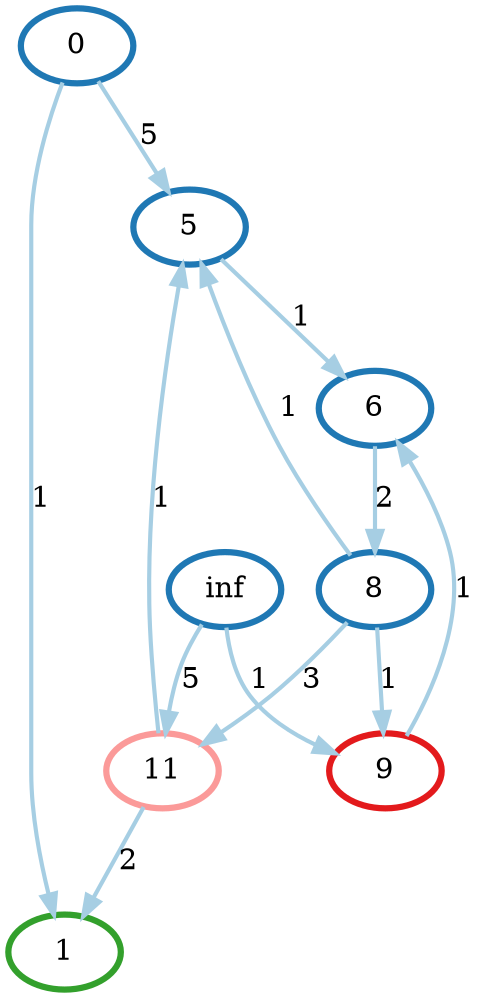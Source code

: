 digraph G {
    0 [penwidth=3,label="0",color=2, colorscheme=paired12]
    1 [penwidth=3,label="inf",color=2, colorscheme=paired12]
    2 [penwidth=3,label="8",color=2, colorscheme=paired12]
    3 [penwidth=3,label="1",color=4, colorscheme=paired12]
    4 [penwidth=3,label="11",color=5, colorscheme=paired12]
    5 [penwidth=3,label="9",color=6, colorscheme=paired12]
    6 [penwidth=3,label="5",color=2, colorscheme=paired12]
    7 [penwidth=3,label="6",color=2, colorscheme=paired12]

    0 -> 3 [penwidth=2,label="1",color=1, colorscheme=paired12]
    0 -> 6 [penwidth=2,label="5",color=1, colorscheme=paired12]
    1 -> 5 [penwidth=2,label="1",color=1, colorscheme=paired12]
    1 -> 4 [penwidth=2,label="5",color=1, colorscheme=paired12]
    2 -> 6 [penwidth=2,label="1",color=1, colorscheme=paired12]
    2 -> 4 [penwidth=2,label="3",color=1, colorscheme=paired12]
    2 -> 5 [penwidth=2,label="1",color=1, colorscheme=paired12]
    7 -> 2 [penwidth=2,label="2",color=1, colorscheme=paired12]
    4 -> 3 [penwidth=2,label="2",color=1, colorscheme=paired12]
    4 -> 6 [penwidth=2,label="1",color=1, colorscheme=paired12]
    5 -> 7 [penwidth=2,label="1",color=1, colorscheme=paired12]
    6 -> 7 [penwidth=2,label="1",color=1, colorscheme=paired12]
}
